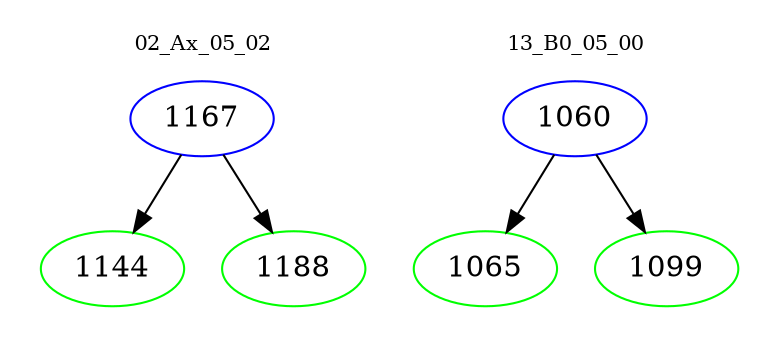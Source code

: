 digraph{
subgraph cluster_0 {
color = white
label = "02_Ax_05_02";
fontsize=10;
T0_1167 [label="1167", color="blue"]
T0_1167 -> T0_1144 [color="black"]
T0_1144 [label="1144", color="green"]
T0_1167 -> T0_1188 [color="black"]
T0_1188 [label="1188", color="green"]
}
subgraph cluster_1 {
color = white
label = "13_B0_05_00";
fontsize=10;
T1_1060 [label="1060", color="blue"]
T1_1060 -> T1_1065 [color="black"]
T1_1065 [label="1065", color="green"]
T1_1060 -> T1_1099 [color="black"]
T1_1099 [label="1099", color="green"]
}
}
